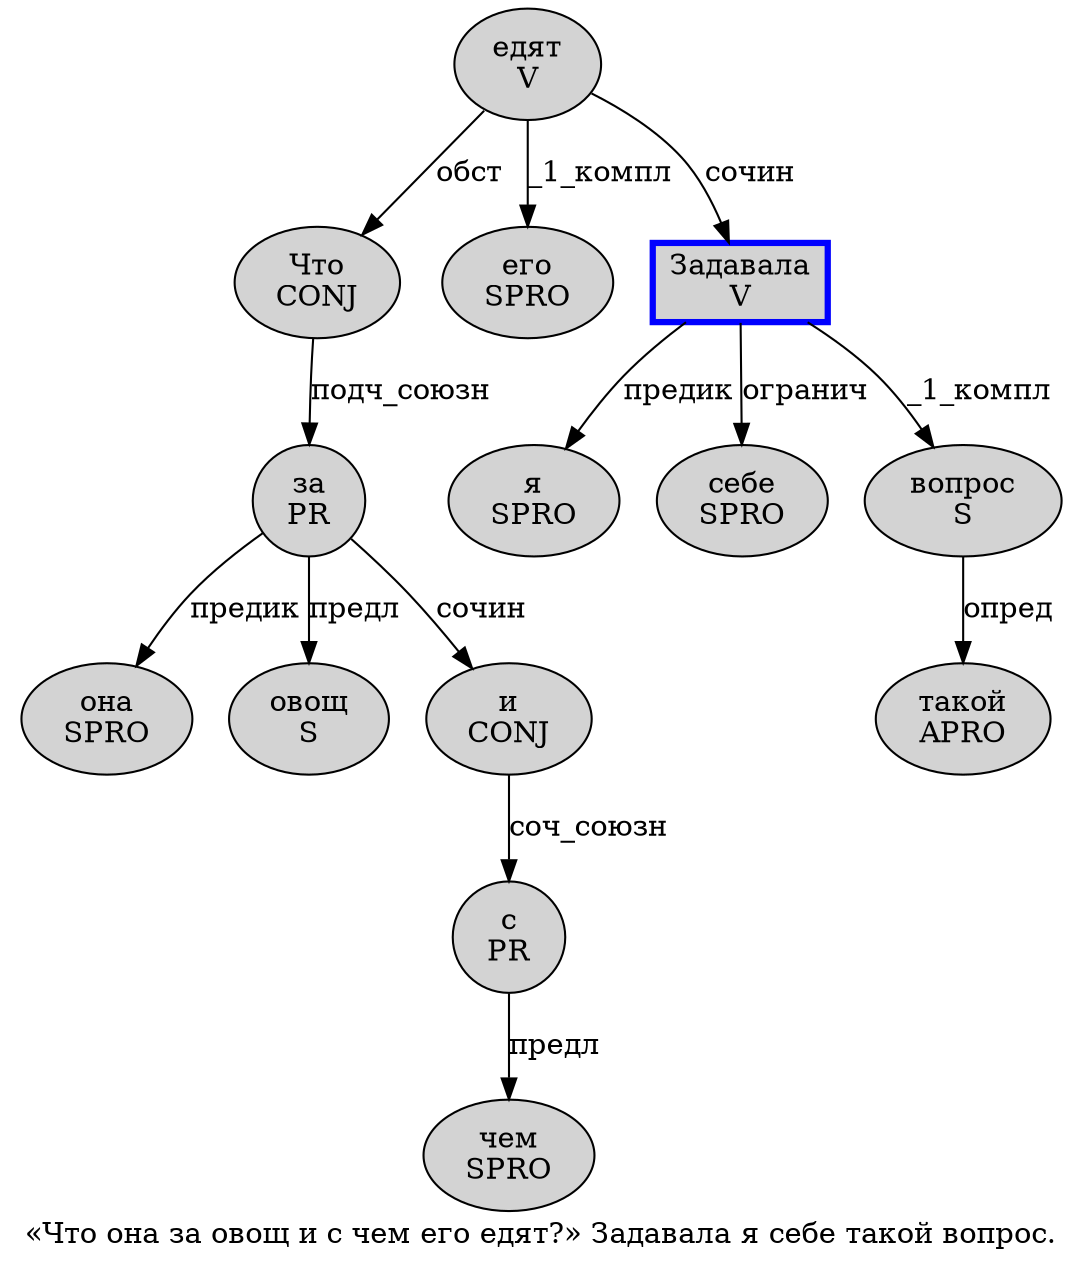 digraph SENTENCE_713 {
	graph [label="«Что она за овощ и с чем его едят?» Задавала я себе такой вопрос."]
	node [style=filled]
		1 [label="Что
CONJ" color="" fillcolor=lightgray penwidth=1 shape=ellipse]
		2 [label="она
SPRO" color="" fillcolor=lightgray penwidth=1 shape=ellipse]
		3 [label="за
PR" color="" fillcolor=lightgray penwidth=1 shape=ellipse]
		4 [label="овощ
S" color="" fillcolor=lightgray penwidth=1 shape=ellipse]
		5 [label="и
CONJ" color="" fillcolor=lightgray penwidth=1 shape=ellipse]
		6 [label="с
PR" color="" fillcolor=lightgray penwidth=1 shape=ellipse]
		7 [label="чем
SPRO" color="" fillcolor=lightgray penwidth=1 shape=ellipse]
		8 [label="его
SPRO" color="" fillcolor=lightgray penwidth=1 shape=ellipse]
		9 [label="едят
V" color="" fillcolor=lightgray penwidth=1 shape=ellipse]
		12 [label="Задавала
V" color=blue fillcolor=lightgray penwidth=3 shape=box]
		13 [label="я
SPRO" color="" fillcolor=lightgray penwidth=1 shape=ellipse]
		14 [label="себе
SPRO" color="" fillcolor=lightgray penwidth=1 shape=ellipse]
		15 [label="такой
APRO" color="" fillcolor=lightgray penwidth=1 shape=ellipse]
		16 [label="вопрос
S" color="" fillcolor=lightgray penwidth=1 shape=ellipse]
			16 -> 15 [label="опред"]
			9 -> 1 [label="обст"]
			9 -> 8 [label="_1_компл"]
			9 -> 12 [label="сочин"]
			1 -> 3 [label="подч_союзн"]
			12 -> 13 [label="предик"]
			12 -> 14 [label="огранич"]
			12 -> 16 [label="_1_компл"]
			3 -> 2 [label="предик"]
			3 -> 4 [label="предл"]
			3 -> 5 [label="сочин"]
			5 -> 6 [label="соч_союзн"]
			6 -> 7 [label="предл"]
}